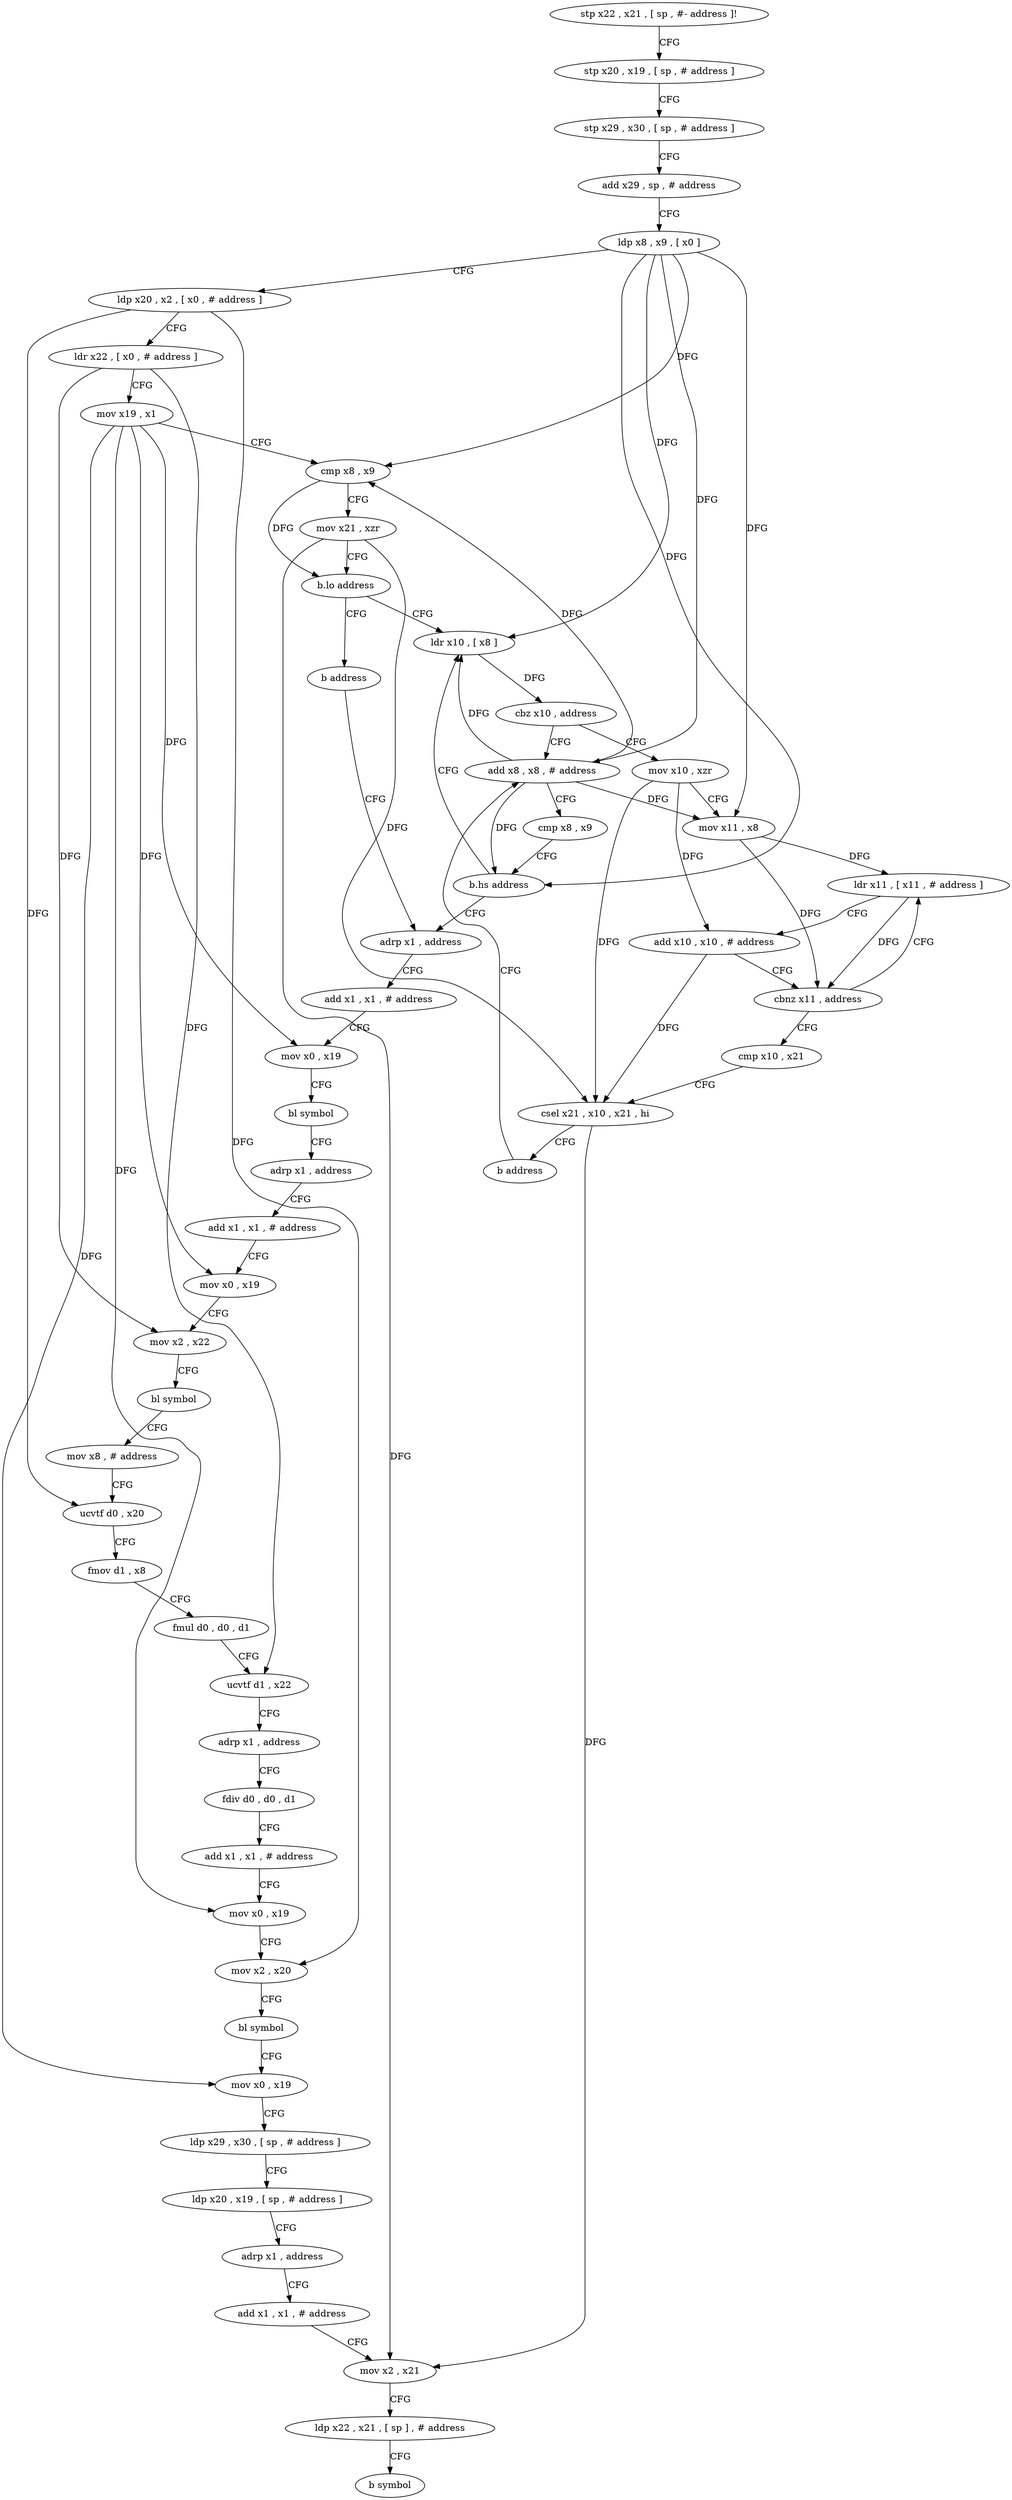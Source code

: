 digraph "func" {
"4279416" [label = "stp x22 , x21 , [ sp , #- address ]!" ]
"4279420" [label = "stp x20 , x19 , [ sp , # address ]" ]
"4279424" [label = "stp x29 , x30 , [ sp , # address ]" ]
"4279428" [label = "add x29 , sp , # address" ]
"4279432" [label = "ldp x8 , x9 , [ x0 ]" ]
"4279436" [label = "ldp x20 , x2 , [ x0 , # address ]" ]
"4279440" [label = "ldr x22 , [ x0 , # address ]" ]
"4279444" [label = "mov x19 , x1" ]
"4279448" [label = "cmp x8 , x9" ]
"4279452" [label = "mov x21 , xzr" ]
"4279456" [label = "b.lo address" ]
"4279476" [label = "ldr x10 , [ x8 ]" ]
"4279460" [label = "b address" ]
"4279480" [label = "cbz x10 , address" ]
"4279464" [label = "add x8 , x8 , # address" ]
"4279484" [label = "mov x10 , xzr" ]
"4279516" [label = "adrp x1 , address" ]
"4279468" [label = "cmp x8 , x9" ]
"4279472" [label = "b.hs address" ]
"4279488" [label = "mov x11 , x8" ]
"4279492" [label = "ldr x11 , [ x11 , # address ]" ]
"4279520" [label = "add x1 , x1 , # address" ]
"4279524" [label = "mov x0 , x19" ]
"4279528" [label = "bl symbol" ]
"4279532" [label = "adrp x1 , address" ]
"4279536" [label = "add x1 , x1 , # address" ]
"4279540" [label = "mov x0 , x19" ]
"4279544" [label = "mov x2 , x22" ]
"4279548" [label = "bl symbol" ]
"4279552" [label = "mov x8 , # address" ]
"4279556" [label = "ucvtf d0 , x20" ]
"4279560" [label = "fmov d1 , x8" ]
"4279564" [label = "fmul d0 , d0 , d1" ]
"4279568" [label = "ucvtf d1 , x22" ]
"4279572" [label = "adrp x1 , address" ]
"4279576" [label = "fdiv d0 , d0 , d1" ]
"4279580" [label = "add x1 , x1 , # address" ]
"4279584" [label = "mov x0 , x19" ]
"4279588" [label = "mov x2 , x20" ]
"4279592" [label = "bl symbol" ]
"4279596" [label = "mov x0 , x19" ]
"4279600" [label = "ldp x29 , x30 , [ sp , # address ]" ]
"4279604" [label = "ldp x20 , x19 , [ sp , # address ]" ]
"4279608" [label = "adrp x1 , address" ]
"4279612" [label = "add x1 , x1 , # address" ]
"4279616" [label = "mov x2 , x21" ]
"4279620" [label = "ldp x22 , x21 , [ sp ] , # address" ]
"4279624" [label = "b symbol" ]
"4279496" [label = "add x10 , x10 , # address" ]
"4279500" [label = "cbnz x11 , address" ]
"4279504" [label = "cmp x10 , x21" ]
"4279508" [label = "csel x21 , x10 , x21 , hi" ]
"4279512" [label = "b address" ]
"4279416" -> "4279420" [ label = "CFG" ]
"4279420" -> "4279424" [ label = "CFG" ]
"4279424" -> "4279428" [ label = "CFG" ]
"4279428" -> "4279432" [ label = "CFG" ]
"4279432" -> "4279436" [ label = "CFG" ]
"4279432" -> "4279448" [ label = "DFG" ]
"4279432" -> "4279476" [ label = "DFG" ]
"4279432" -> "4279464" [ label = "DFG" ]
"4279432" -> "4279472" [ label = "DFG" ]
"4279432" -> "4279488" [ label = "DFG" ]
"4279436" -> "4279440" [ label = "CFG" ]
"4279436" -> "4279556" [ label = "DFG" ]
"4279436" -> "4279588" [ label = "DFG" ]
"4279440" -> "4279444" [ label = "CFG" ]
"4279440" -> "4279544" [ label = "DFG" ]
"4279440" -> "4279568" [ label = "DFG" ]
"4279444" -> "4279448" [ label = "CFG" ]
"4279444" -> "4279524" [ label = "DFG" ]
"4279444" -> "4279540" [ label = "DFG" ]
"4279444" -> "4279584" [ label = "DFG" ]
"4279444" -> "4279596" [ label = "DFG" ]
"4279448" -> "4279452" [ label = "CFG" ]
"4279448" -> "4279456" [ label = "DFG" ]
"4279452" -> "4279456" [ label = "CFG" ]
"4279452" -> "4279616" [ label = "DFG" ]
"4279452" -> "4279508" [ label = "DFG" ]
"4279456" -> "4279476" [ label = "CFG" ]
"4279456" -> "4279460" [ label = "CFG" ]
"4279476" -> "4279480" [ label = "DFG" ]
"4279460" -> "4279516" [ label = "CFG" ]
"4279480" -> "4279464" [ label = "CFG" ]
"4279480" -> "4279484" [ label = "CFG" ]
"4279464" -> "4279468" [ label = "CFG" ]
"4279464" -> "4279476" [ label = "DFG" ]
"4279464" -> "4279448" [ label = "DFG" ]
"4279464" -> "4279472" [ label = "DFG" ]
"4279464" -> "4279488" [ label = "DFG" ]
"4279484" -> "4279488" [ label = "CFG" ]
"4279484" -> "4279496" [ label = "DFG" ]
"4279484" -> "4279508" [ label = "DFG" ]
"4279516" -> "4279520" [ label = "CFG" ]
"4279468" -> "4279472" [ label = "CFG" ]
"4279472" -> "4279516" [ label = "CFG" ]
"4279472" -> "4279476" [ label = "CFG" ]
"4279488" -> "4279492" [ label = "DFG" ]
"4279488" -> "4279500" [ label = "DFG" ]
"4279492" -> "4279496" [ label = "CFG" ]
"4279492" -> "4279500" [ label = "DFG" ]
"4279520" -> "4279524" [ label = "CFG" ]
"4279524" -> "4279528" [ label = "CFG" ]
"4279528" -> "4279532" [ label = "CFG" ]
"4279532" -> "4279536" [ label = "CFG" ]
"4279536" -> "4279540" [ label = "CFG" ]
"4279540" -> "4279544" [ label = "CFG" ]
"4279544" -> "4279548" [ label = "CFG" ]
"4279548" -> "4279552" [ label = "CFG" ]
"4279552" -> "4279556" [ label = "CFG" ]
"4279556" -> "4279560" [ label = "CFG" ]
"4279560" -> "4279564" [ label = "CFG" ]
"4279564" -> "4279568" [ label = "CFG" ]
"4279568" -> "4279572" [ label = "CFG" ]
"4279572" -> "4279576" [ label = "CFG" ]
"4279576" -> "4279580" [ label = "CFG" ]
"4279580" -> "4279584" [ label = "CFG" ]
"4279584" -> "4279588" [ label = "CFG" ]
"4279588" -> "4279592" [ label = "CFG" ]
"4279592" -> "4279596" [ label = "CFG" ]
"4279596" -> "4279600" [ label = "CFG" ]
"4279600" -> "4279604" [ label = "CFG" ]
"4279604" -> "4279608" [ label = "CFG" ]
"4279608" -> "4279612" [ label = "CFG" ]
"4279612" -> "4279616" [ label = "CFG" ]
"4279616" -> "4279620" [ label = "CFG" ]
"4279620" -> "4279624" [ label = "CFG" ]
"4279496" -> "4279500" [ label = "CFG" ]
"4279496" -> "4279508" [ label = "DFG" ]
"4279500" -> "4279492" [ label = "CFG" ]
"4279500" -> "4279504" [ label = "CFG" ]
"4279504" -> "4279508" [ label = "CFG" ]
"4279508" -> "4279512" [ label = "CFG" ]
"4279508" -> "4279616" [ label = "DFG" ]
"4279512" -> "4279464" [ label = "CFG" ]
}
